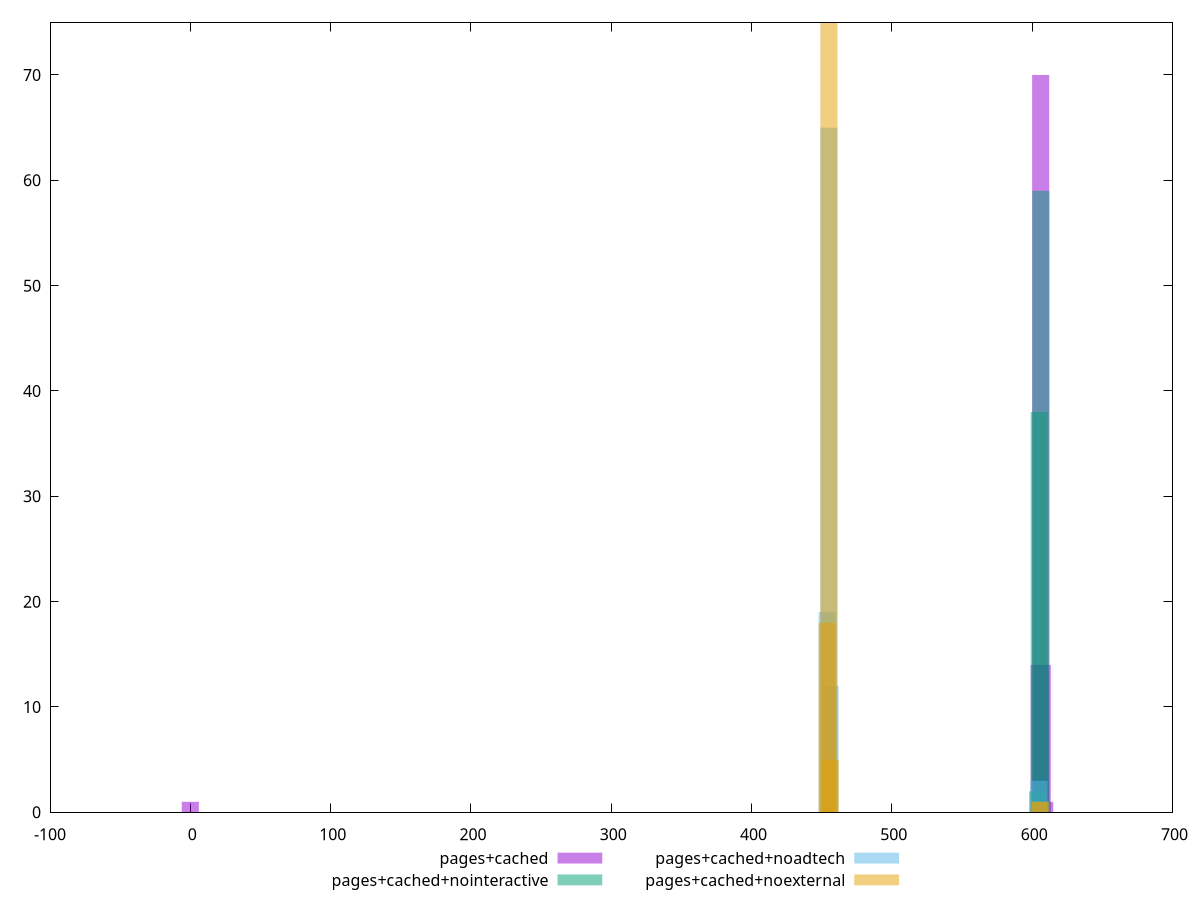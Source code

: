 $_pagesCached <<EOF
0 1
608.938254071951 1
604.9724039862249 14
607.1355949420755 14
606.0539994641501 70
EOF
$_pagesCachedNointeractive <<EOF
606.1631036033033 59
605.052914768865 38
606.9032294929289 1
603.9427259344267 2
EOF
$_pagesCachedNoadtech <<EOF
453.85654465342276 19
604.8684871782506 3
455.0876202718317 65
455.908337350771 12
606.0995627966595 1
EOF
$_pagesCachedNoexternal <<EOF
455.13950614284533 75
453.8796043957371 18
456.0844324531765 5
605.0678140487238 1
606.012740359055 1
EOF
set key outside below
set terminal pngcairo
set output "report_00006_2020-11-02T20-21-41.718Z/uses-rel-preload/uses-rel-preload_pages+cached_pages+cached+nointeractive_pages+cached+noadtech_pages+cached+noexternal+hist.png"
set boxwidth 12.17876508143902
set style fill transparent solid 0.5 noborder
set yrange [0:75]
plot $_pagesCached title "pages+cached" with boxes ,$_pagesCachedNointeractive title "pages+cached+nointeractive" with boxes ,$_pagesCachedNoadtech title "pages+cached+noadtech" with boxes ,$_pagesCachedNoexternal title "pages+cached+noexternal" with boxes ,